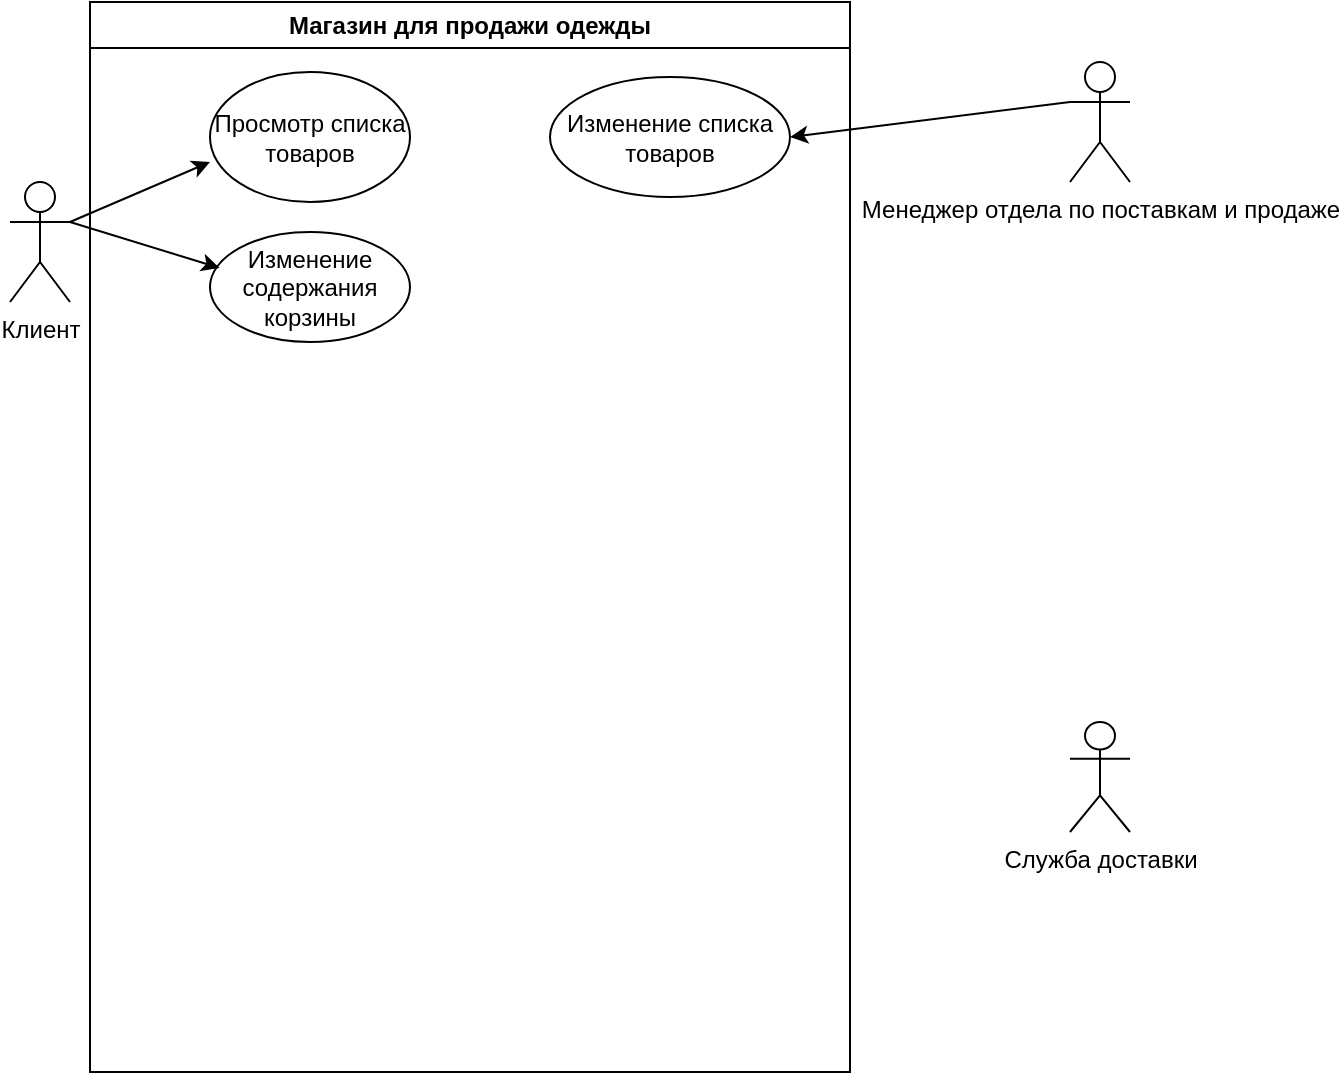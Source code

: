 <mxfile version="20.8.16" type="github">
  <diagram name="Страница 1" id="Ez7HIjCqWtsODom3YBFH">
    <mxGraphModel dx="989" dy="527" grid="1" gridSize="10" guides="1" tooltips="1" connect="1" arrows="1" fold="1" page="1" pageScale="1" pageWidth="827" pageHeight="1169" math="0" shadow="0">
      <root>
        <mxCell id="0" />
        <mxCell id="1" parent="0" />
        <mxCell id="lYX22c1W3wW124KGVXDr-1" value="Магазин для продажи одежды" style="swimlane;whiteSpace=wrap;html=1;" vertex="1" parent="1">
          <mxGeometry x="80" y="130" width="380" height="535" as="geometry" />
        </mxCell>
        <mxCell id="lYX22c1W3wW124KGVXDr-6" value="Просмотр списка товаров" style="ellipse;whiteSpace=wrap;html=1;" vertex="1" parent="lYX22c1W3wW124KGVXDr-1">
          <mxGeometry x="60" y="35" width="100" height="65" as="geometry" />
        </mxCell>
        <mxCell id="lYX22c1W3wW124KGVXDr-8" value="Изменение содержания корзины" style="ellipse;whiteSpace=wrap;html=1;" vertex="1" parent="lYX22c1W3wW124KGVXDr-1">
          <mxGeometry x="60" y="115" width="100" height="55" as="geometry" />
        </mxCell>
        <mxCell id="lYX22c1W3wW124KGVXDr-9" value="Изменение списка товаров" style="ellipse;whiteSpace=wrap;html=1;" vertex="1" parent="lYX22c1W3wW124KGVXDr-1">
          <mxGeometry x="230" y="37.5" width="120" height="60" as="geometry" />
        </mxCell>
        <mxCell id="lYX22c1W3wW124KGVXDr-2" value="Клиент&lt;br&gt;" style="shape=umlActor;verticalLabelPosition=bottom;verticalAlign=top;html=1;outlineConnect=0;" vertex="1" parent="1">
          <mxGeometry x="40" y="220" width="30" height="60" as="geometry" />
        </mxCell>
        <mxCell id="lYX22c1W3wW124KGVXDr-3" value="Менеджер отдела по поставкам и продаже" style="shape=umlActor;verticalLabelPosition=bottom;verticalAlign=top;html=1;outlineConnect=0;" vertex="1" parent="1">
          <mxGeometry x="570" y="160" width="30" height="60" as="geometry" />
        </mxCell>
        <mxCell id="lYX22c1W3wW124KGVXDr-4" value="Служба доставки" style="shape=umlActor;verticalLabelPosition=bottom;verticalAlign=top;html=1;outlineConnect=0;" vertex="1" parent="1">
          <mxGeometry x="570" y="490" width="30" height="55" as="geometry" />
        </mxCell>
        <mxCell id="lYX22c1W3wW124KGVXDr-5" value="" style="endArrow=classic;html=1;rounded=0;exitX=1;exitY=0.333;exitDx=0;exitDy=0;exitPerimeter=0;" edge="1" parent="1" source="lYX22c1W3wW124KGVXDr-2">
          <mxGeometry width="50" height="50" relative="1" as="geometry">
            <mxPoint x="310" y="410" as="sourcePoint" />
            <mxPoint x="140" y="210" as="targetPoint" />
          </mxGeometry>
        </mxCell>
        <mxCell id="lYX22c1W3wW124KGVXDr-7" value="" style="endArrow=classic;html=1;rounded=0;exitX=1;exitY=0.333;exitDx=0;exitDy=0;exitPerimeter=0;entryX=0.048;entryY=0.327;entryDx=0;entryDy=0;entryPerimeter=0;" edge="1" parent="1" source="lYX22c1W3wW124KGVXDr-2" target="lYX22c1W3wW124KGVXDr-8">
          <mxGeometry width="50" height="50" relative="1" as="geometry">
            <mxPoint x="310" y="420" as="sourcePoint" />
            <mxPoint x="140" y="270" as="targetPoint" />
          </mxGeometry>
        </mxCell>
        <mxCell id="lYX22c1W3wW124KGVXDr-10" value="" style="endArrow=classic;html=1;rounded=0;exitX=0;exitY=0.333;exitDx=0;exitDy=0;exitPerimeter=0;entryX=1;entryY=0.5;entryDx=0;entryDy=0;" edge="1" parent="1" source="lYX22c1W3wW124KGVXDr-3" target="lYX22c1W3wW124KGVXDr-9">
          <mxGeometry width="50" height="50" relative="1" as="geometry">
            <mxPoint x="310" y="330" as="sourcePoint" />
            <mxPoint x="360" y="280" as="targetPoint" />
          </mxGeometry>
        </mxCell>
      </root>
    </mxGraphModel>
  </diagram>
</mxfile>
